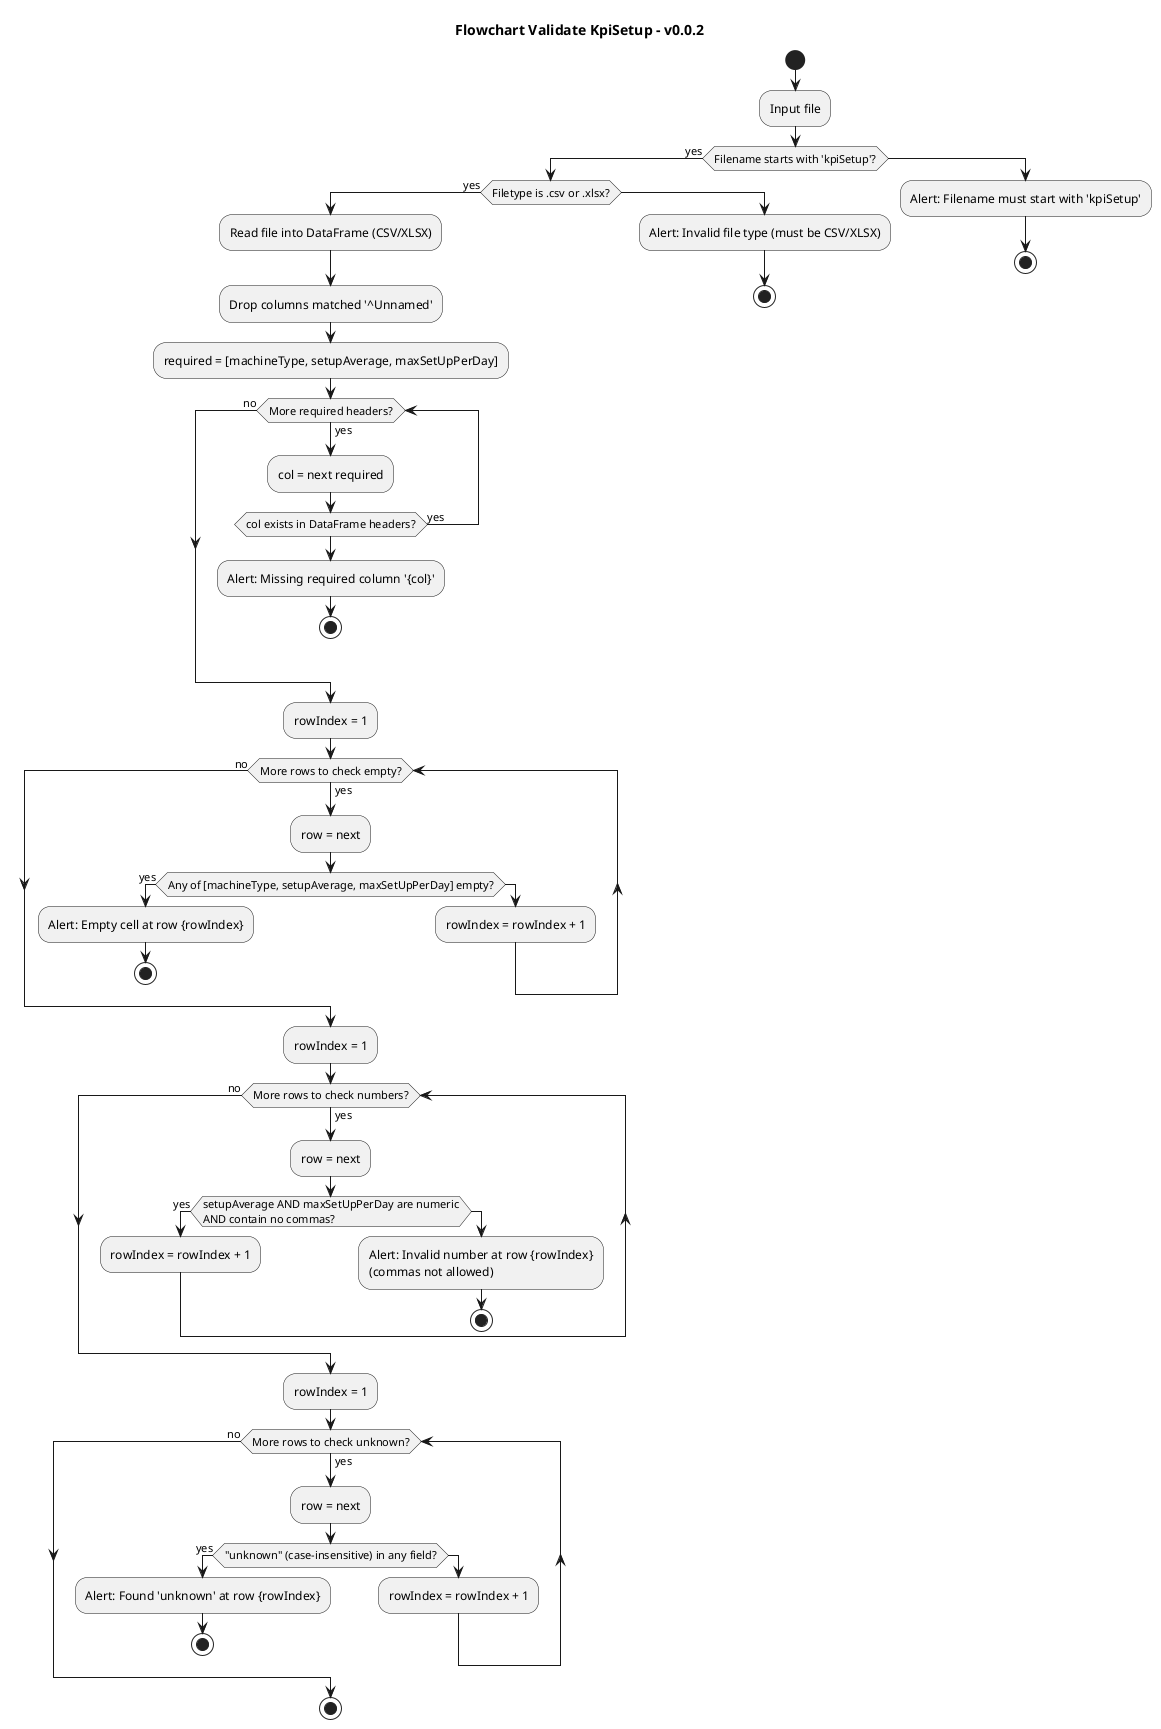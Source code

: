 @startuml
title Flowchart Validate KpiSetup - v0.0.2

start
:Input file;

if (Filename starts with 'kpiSetup'?) then (yes)
  if (Filetype is .csv or .xlsx?) then (yes)
    :Read file into DataFrame (CSV/XLSX);
    :Drop columns matched '^Unnamed';

    ' -------- Header check (loop) --------
    :required = [machineType, setupAverage, maxSetUpPerDay];
    while (More required headers?) is (yes)
      :col = next required;
      if (col exists in DataFrame headers?) then (yes)
      else
        :Alert: Missing required column '{col}';
        stop
      endif
    endwhile (no)

    ' -------- Empty check (loop) --------
    :rowIndex = 1;
    while (More rows to check empty?) is (yes)
      :row = next;
      if (Any of [machineType, setupAverage, maxSetUpPerDay] empty?) then (yes)
        :Alert: Empty cell at row {rowIndex};
        stop
      else
        :rowIndex = rowIndex + 1;
      endif
    endwhile (no)

    ' -------- Number check (loop) --------
    :rowIndex = 1;
    while (More rows to check numbers?) is (yes)
      :row = next;
      if (setupAverage AND maxSetUpPerDay are numeric
AND contain no commas?) then (yes)
        :rowIndex = rowIndex + 1;
      else
        :Alert: Invalid number at row {rowIndex}\n(commas not allowed);
        stop
      endif
    endwhile (no)

    ' -------- Unknown check (loop) --------
    :rowIndex = 1;
    while (More rows to check unknown?) is (yes)
      :row = next;
      if ("unknown" (case-insensitive) in any field?) then (yes)
        :Alert: Found 'unknown' at row {rowIndex};
        stop
      else
        :rowIndex = rowIndex + 1;
      endif
    endwhile (no)
    stop

  else
    :Alert: Invalid file type (must be CSV/XLSX);
    stop
  endif
else
  :Alert: Filename must start with 'kpiSetup';
  stop
endif
@enduml
